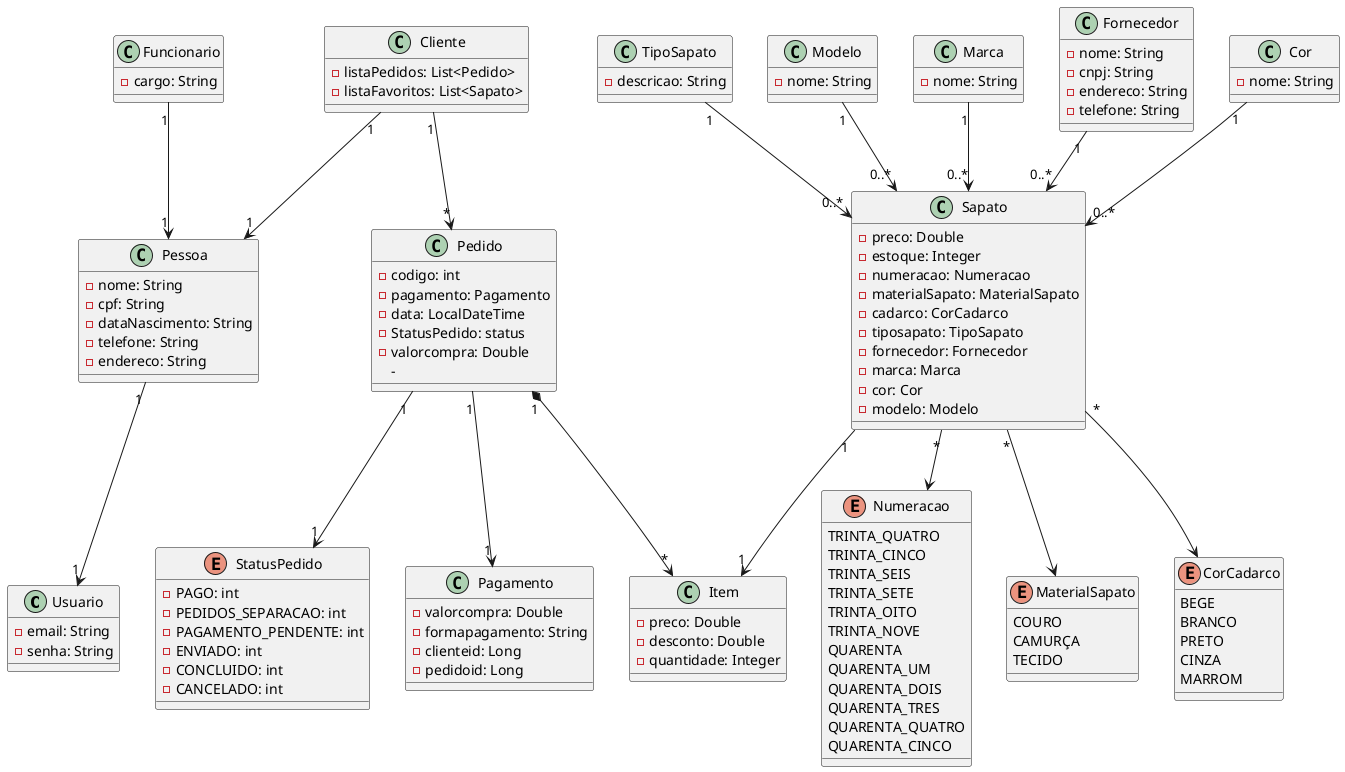 
@startuml ecommerce

      class Usuario {
    - email: String
    - senha: String
}
class Pessoa {
    - nome: String
    - cpf: String
    - dataNascimento: String
    - telefone: String
    - endereco: String
}

class Funcionario {
    - cargo: String

}

class Cliente {
    - listaPedidos: List<Pedido>
    - listaFavoritos: List<Sapato>
}
 
    class TipoSapato {
        - descricao: String

    }

    class Sapato {
        - preco: Double
        - estoque: Integer
        - numeracao: Numeracao
        - materialSapato: MaterialSapato
        - cadarco: CorCadarco
        - tiposapato: TipoSapato
        - fornecedor: Fornecedor
        - marca: Marca
        - cor: Cor
        - modelo: Modelo
    }

    enum Numeracao {
        TRINTA_QUATRO
        TRINTA_CINCO
        TRINTA_SEIS
        TRINTA_SETE
        TRINTA_OITO
        TRINTA_NOVE
        QUARENTA
        QUARENTA_UM
        QUARENTA_DOIS
        QUARENTA_TRES
        QUARENTA_QUATRO
        QUARENTA_CINCO
    }

    class Modelo {
        - nome: String
    }

    enum MaterialSapato {
        COURO
        CAMURÇA
        TECIDO
    }

    class Marca {
        - nome: String
    }

    class Fornecedor {
        - nome: String
        - cnpj: String
        - endereco: String
        - telefone: String
    }

    enum CorCadarco {
        BEGE
        BRANCO
        PRETO
        CINZA
        MARROM
    }

    class Cor {
        - nome: String
    }

    Class Pedido { 
        - codigo: int 
        - pagamento: Pagamento
        - data: LocalDateTime
        - StatusPedido: status
        - valorcompra: Double
        - 

        }

    enum StatusPedido {
        - PAGO: int
        - PEDIDOS_SEPARACAO: int
        - PAGAMENTO_PENDENTE: int
        - ENVIADO: int
        - CONCLUIDO: int
        - CANCELADO: int
    }

    Class Pagamento {
        - valorcompra: Double
        - formapagamento: String 
        - clienteid: Long
        - pedidoid: Long

    }
    Class Item {
        - preco: Double
        - desconto: Double
        - quantidade: Integer
    }
    
    
TipoSapato "1" --> "0..*" Sapato
Fornecedor "1" --> "0..*" Sapato
Marca "1" --> "0..*" Sapato
Cor "1" --> "0..*" Sapato
Modelo "1" --> "0..*" Sapato
Sapato "*"--> Numeracao
Sapato "*"--> MaterialSapato
Sapato "*"--> CorCadarco
Cliente "1" --> "1" Pessoa
Funcionario "1" --> "1" Pessoa
Pessoa "1" --> "1" Usuario
Cliente "1" --> "*" Pedido
Sapato "1" --> "1" Item
Pedido "1" --> "1" Pagamento
Pedido "1" --> "1" StatusPedido
Pedido "1" *--> "*" Item 
@enduml

